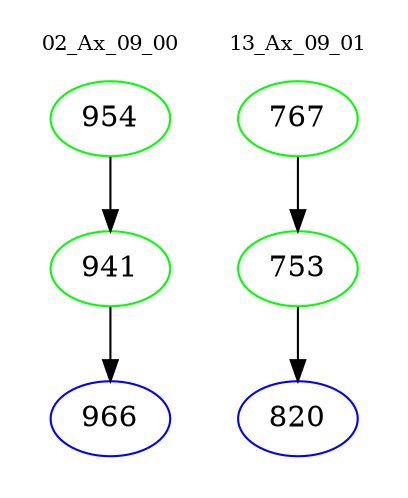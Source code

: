 digraph{
subgraph cluster_0 {
color = white
label = "02_Ax_09_00";
fontsize=10;
T0_954 [label="954", color="green"]
T0_954 -> T0_941 [color="black"]
T0_941 [label="941", color="green"]
T0_941 -> T0_966 [color="black"]
T0_966 [label="966", color="blue"]
}
subgraph cluster_1 {
color = white
label = "13_Ax_09_01";
fontsize=10;
T1_767 [label="767", color="green"]
T1_767 -> T1_753 [color="black"]
T1_753 [label="753", color="green"]
T1_753 -> T1_820 [color="black"]
T1_820 [label="820", color="blue"]
}
}

